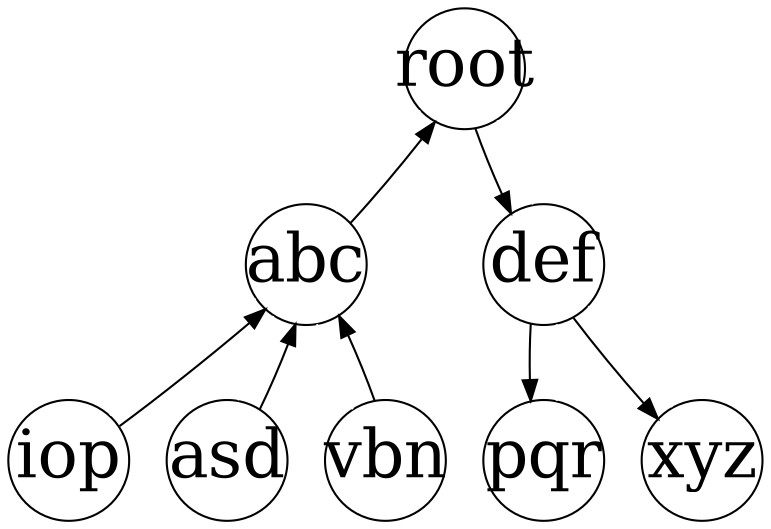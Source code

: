digraph G {
  { 
   center = true      
   node [margin=0 fontcolor=black fontsize=32 width=0.8 shape=circle style=filled]
    root [fillcolor=white fixedsize=true]
    abc [fillcolor=white fixedsize=shape]
    def [fillcolor=white fixedsize=true]
    iop [fillcolor=white fixedsize=true]
    asd [fillcolor=white fixedsize=true]
    vbn [fillcolor=white fixedsize=true]
    pqr [fillcolor=white fixedsize=shape]
    xyz [fillcolor=white fixedsize=shape]
  }
     root -> abc [dir=none color="white"]
     root -> def 
     abc -> root
     def -> root  [dir=none color="white"]
     abc -> {iop asd vbn}  [dir=none color="white"]
     {iop asd vbn} -> abc
     def -> {pqr xyz}
     {pqr xyz} -> def  [dir=none color="white"]
}
